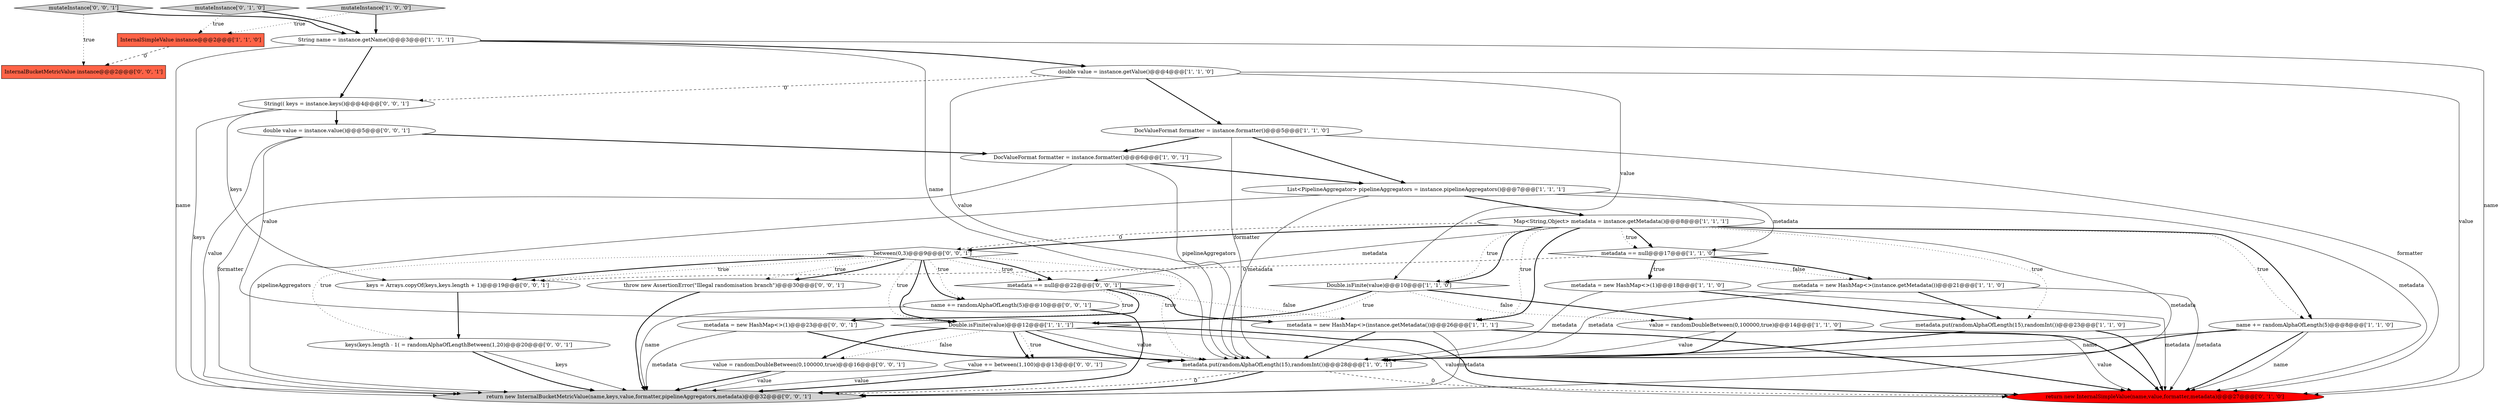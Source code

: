 digraph {
12 [style = filled, label = "InternalSimpleValue instance@@@2@@@['1', '1', '0']", fillcolor = tomato, shape = box image = "AAA0AAABBB1BBB"];
9 [style = filled, label = "Double.isFinite(value)@@@10@@@['1', '1', '0']", fillcolor = white, shape = diamond image = "AAA0AAABBB1BBB"];
14 [style = filled, label = "double value = instance.getValue()@@@4@@@['1', '1', '0']", fillcolor = white, shape = ellipse image = "AAA0AAABBB1BBB"];
31 [style = filled, label = "keys(keys.length - 1( = randomAlphaOfLengthBetween(1,20)@@@20@@@['0', '0', '1']", fillcolor = white, shape = ellipse image = "AAA0AAABBB3BBB"];
16 [style = filled, label = "Double.isFinite(value)@@@12@@@['1', '1', '1']", fillcolor = white, shape = diamond image = "AAA0AAABBB1BBB"];
23 [style = filled, label = "keys = Arrays.copyOf(keys,keys.length + 1)@@@19@@@['0', '0', '1']", fillcolor = white, shape = ellipse image = "AAA0AAABBB3BBB"];
3 [style = filled, label = "name += randomAlphaOfLength(5)@@@8@@@['1', '1', '0']", fillcolor = white, shape = ellipse image = "AAA0AAABBB1BBB"];
30 [style = filled, label = "value = randomDoubleBetween(0,100000,true)@@@16@@@['0', '0', '1']", fillcolor = white, shape = ellipse image = "AAA0AAABBB3BBB"];
0 [style = filled, label = "mutateInstance['1', '0', '0']", fillcolor = lightgray, shape = diamond image = "AAA0AAABBB1BBB"];
5 [style = filled, label = "metadata.put(randomAlphaOfLength(15),randomInt())@@@23@@@['1', '1', '0']", fillcolor = white, shape = ellipse image = "AAA0AAABBB1BBB"];
29 [style = filled, label = "value += between(1,100)@@@13@@@['0', '0', '1']", fillcolor = white, shape = ellipse image = "AAA0AAABBB3BBB"];
7 [style = filled, label = "value = randomDoubleBetween(0,100000,true)@@@14@@@['1', '1', '0']", fillcolor = white, shape = ellipse image = "AAA0AAABBB1BBB"];
17 [style = filled, label = "metadata.put(randomAlphaOfLength(15),randomInt())@@@28@@@['1', '0', '1']", fillcolor = white, shape = ellipse image = "AAA0AAABBB1BBB"];
32 [style = filled, label = "mutateInstance['0', '0', '1']", fillcolor = lightgray, shape = diamond image = "AAA0AAABBB3BBB"];
19 [style = filled, label = "mutateInstance['0', '1', '0']", fillcolor = lightgray, shape = diamond image = "AAA0AAABBB2BBB"];
2 [style = filled, label = "DocValueFormat formatter = instance.formatter()@@@5@@@['1', '1', '0']", fillcolor = white, shape = ellipse image = "AAA0AAABBB1BBB"];
27 [style = filled, label = "metadata == null@@@22@@@['0', '0', '1']", fillcolor = white, shape = diamond image = "AAA0AAABBB3BBB"];
21 [style = filled, label = "metadata = new HashMap<>(1)@@@23@@@['0', '0', '1']", fillcolor = white, shape = ellipse image = "AAA0AAABBB3BBB"];
24 [style = filled, label = "throw new AssertionError(\"Illegal randomisation branch\")@@@30@@@['0', '0', '1']", fillcolor = white, shape = ellipse image = "AAA0AAABBB3BBB"];
18 [style = filled, label = "return new InternalSimpleValue(name,value,formatter,metadata)@@@27@@@['0', '1', '0']", fillcolor = red, shape = ellipse image = "AAA1AAABBB2BBB"];
6 [style = filled, label = "metadata = new HashMap<>(instance.getMetadata())@@@26@@@['1', '1', '1']", fillcolor = white, shape = ellipse image = "AAA0AAABBB1BBB"];
22 [style = filled, label = "return new InternalBucketMetricValue(name,keys,value,formatter,pipelineAggregators,metadata)@@@32@@@['0', '0', '1']", fillcolor = lightgray, shape = ellipse image = "AAA0AAABBB3BBB"];
11 [style = filled, label = "DocValueFormat formatter = instance.formatter()@@@6@@@['1', '0', '1']", fillcolor = white, shape = ellipse image = "AAA0AAABBB1BBB"];
4 [style = filled, label = "metadata == null@@@17@@@['1', '1', '0']", fillcolor = white, shape = diamond image = "AAA0AAABBB1BBB"];
25 [style = filled, label = "name += randomAlphaOfLength(5)@@@10@@@['0', '0', '1']", fillcolor = white, shape = ellipse image = "AAA0AAABBB3BBB"];
28 [style = filled, label = "between(0,3)@@@9@@@['0', '0', '1']", fillcolor = white, shape = diamond image = "AAA0AAABBB3BBB"];
8 [style = filled, label = "metadata = new HashMap<>(1)@@@18@@@['1', '1', '0']", fillcolor = white, shape = ellipse image = "AAA0AAABBB1BBB"];
1 [style = filled, label = "Map<String,Object> metadata = instance.getMetadata()@@@8@@@['1', '1', '1']", fillcolor = white, shape = ellipse image = "AAA0AAABBB1BBB"];
26 [style = filled, label = "InternalBucketMetricValue instance@@@2@@@['0', '0', '1']", fillcolor = tomato, shape = box image = "AAA0AAABBB3BBB"];
33 [style = filled, label = "String(( keys = instance.keys()@@@4@@@['0', '0', '1']", fillcolor = white, shape = ellipse image = "AAA0AAABBB3BBB"];
13 [style = filled, label = "String name = instance.getName()@@@3@@@['1', '1', '1']", fillcolor = white, shape = ellipse image = "AAA0AAABBB1BBB"];
10 [style = filled, label = "metadata = new HashMap<>(instance.getMetadata())@@@21@@@['1', '1', '0']", fillcolor = white, shape = ellipse image = "AAA0AAABBB1BBB"];
20 [style = filled, label = "double value = instance.value()@@@5@@@['0', '0', '1']", fillcolor = white, shape = ellipse image = "AAA0AAABBB3BBB"];
15 [style = filled, label = "List<PipelineAggregator> pipelineAggregators = instance.pipelineAggregators()@@@7@@@['1', '1', '1']", fillcolor = white, shape = ellipse image = "AAA0AAABBB1BBB"];
30->22 [style = solid, label="value"];
0->12 [style = dotted, label="true"];
13->18 [style = solid, label="name"];
13->22 [style = solid, label="name"];
0->13 [style = bold, label=""];
25->22 [style = bold, label=""];
21->22 [style = solid, label="metadata"];
7->17 [style = solid, label="value"];
2->17 [style = solid, label="formatter"];
28->25 [style = dotted, label="true"];
28->16 [style = dotted, label="true"];
20->22 [style = solid, label="value"];
15->22 [style = solid, label="pipelineAggregators"];
2->18 [style = solid, label="formatter"];
9->7 [style = bold, label=""];
9->16 [style = bold, label=""];
8->18 [style = solid, label="metadata"];
3->18 [style = bold, label=""];
14->17 [style = solid, label="value"];
1->3 [style = dotted, label="true"];
12->26 [style = dashed, label="0"];
1->27 [style = solid, label="metadata"];
1->28 [style = bold, label=""];
27->6 [style = dotted, label="false"];
2->15 [style = bold, label=""];
28->25 [style = bold, label=""];
25->22 [style = solid, label="name"];
4->8 [style = bold, label=""];
1->6 [style = dotted, label="true"];
16->18 [style = solid, label="value"];
7->18 [style = solid, label="value"];
28->27 [style = dotted, label="true"];
1->22 [style = solid, label="metadata"];
33->22 [style = solid, label="keys"];
11->22 [style = solid, label="formatter"];
4->10 [style = dotted, label="false"];
4->23 [style = dashed, label="0"];
13->14 [style = bold, label=""];
17->22 [style = dashed, label="0"];
1->4 [style = bold, label=""];
16->29 [style = bold, label=""];
8->17 [style = solid, label="metadata"];
10->17 [style = solid, label="metadata"];
1->4 [style = dotted, label="true"];
16->17 [style = bold, label=""];
27->21 [style = dotted, label="true"];
28->17 [style = dotted, label="true"];
14->33 [style = dashed, label="0"];
5->17 [style = bold, label=""];
16->30 [style = dotted, label="false"];
28->24 [style = dotted, label="true"];
19->13 [style = bold, label=""];
15->17 [style = solid, label="metadata"];
28->24 [style = bold, label=""];
28->23 [style = dotted, label="true"];
3->17 [style = solid, label="name"];
17->18 [style = dashed, label="0"];
14->9 [style = solid, label="value"];
6->17 [style = bold, label=""];
4->10 [style = bold, label=""];
23->31 [style = bold, label=""];
16->18 [style = bold, label=""];
7->17 [style = bold, label=""];
14->18 [style = solid, label="value"];
6->18 [style = bold, label=""];
1->3 [style = bold, label=""];
19->12 [style = dotted, label="true"];
5->18 [style = bold, label=""];
11->17 [style = solid, label="pipelineAggregators"];
1->28 [style = dashed, label="0"];
15->4 [style = solid, label="metadata"];
1->9 [style = bold, label=""];
20->16 [style = solid, label="value"];
1->6 [style = bold, label=""];
10->5 [style = bold, label=""];
28->23 [style = bold, label=""];
1->9 [style = dotted, label="true"];
16->30 [style = bold, label=""];
7->18 [style = bold, label=""];
3->17 [style = bold, label=""];
14->2 [style = bold, label=""];
9->16 [style = dotted, label="true"];
27->21 [style = bold, label=""];
6->22 [style = solid, label="metadata"];
1->5 [style = dotted, label="true"];
16->29 [style = dotted, label="true"];
2->11 [style = bold, label=""];
20->11 [style = bold, label=""];
15->1 [style = bold, label=""];
28->31 [style = dotted, label="true"];
3->18 [style = solid, label="name"];
30->22 [style = bold, label=""];
31->22 [style = bold, label=""];
33->20 [style = bold, label=""];
29->22 [style = solid, label="value"];
4->8 [style = dotted, label="true"];
15->18 [style = solid, label="metadata"];
17->22 [style = bold, label=""];
24->22 [style = bold, label=""];
28->16 [style = bold, label=""];
27->6 [style = bold, label=""];
11->15 [style = bold, label=""];
10->18 [style = solid, label="metadata"];
9->7 [style = dotted, label="false"];
8->5 [style = bold, label=""];
13->17 [style = solid, label="name"];
16->17 [style = solid, label="value"];
33->23 [style = solid, label="keys"];
32->26 [style = dotted, label="true"];
28->27 [style = bold, label=""];
29->22 [style = bold, label=""];
32->13 [style = bold, label=""];
13->33 [style = bold, label=""];
21->17 [style = bold, label=""];
31->22 [style = solid, label="keys"];
}
